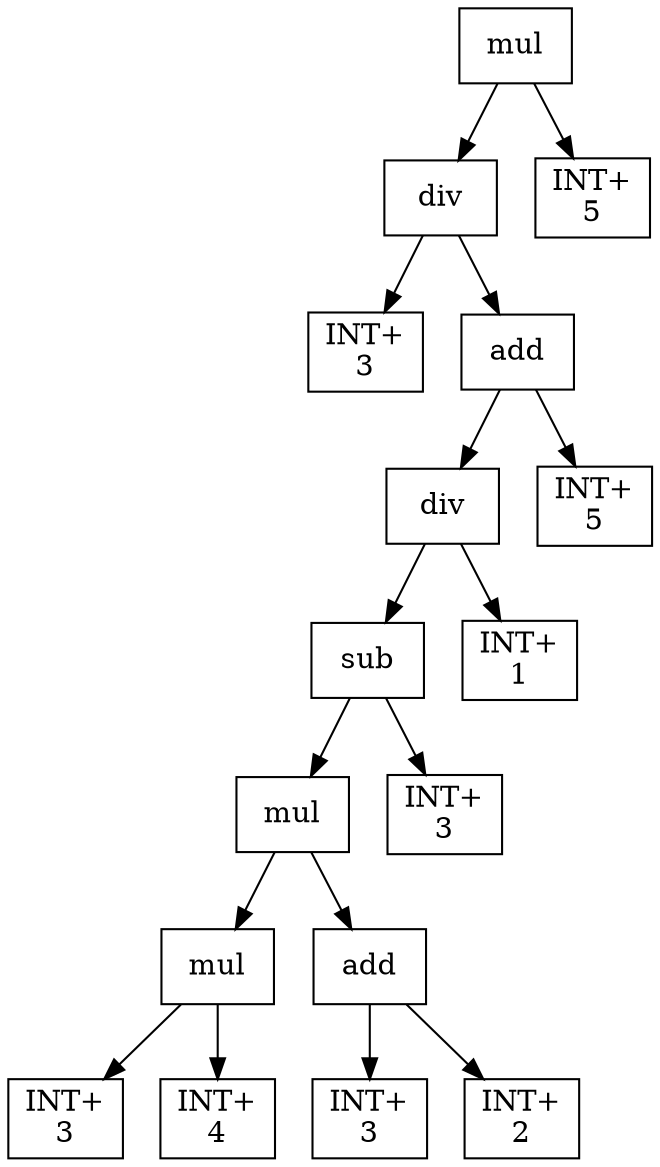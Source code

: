 digraph expr {
  node [shape=box];
  n1 [label="mul"];
  n2 [label="div"];
  n3 [label="INT+\n3"];
  n4 [label="add"];
  n5 [label="div"];
  n6 [label="sub"];
  n7 [label="mul"];
  n8 [label="mul"];
  n9 [label="INT+\n3"];
  n10 [label="INT+\n4"];
  n8 -> n9;
  n8 -> n10;
  n11 [label="add"];
  n12 [label="INT+\n3"];
  n13 [label="INT+\n2"];
  n11 -> n12;
  n11 -> n13;
  n7 -> n8;
  n7 -> n11;
  n14 [label="INT+\n3"];
  n6 -> n7;
  n6 -> n14;
  n15 [label="INT+\n1"];
  n5 -> n6;
  n5 -> n15;
  n16 [label="INT+\n5"];
  n4 -> n5;
  n4 -> n16;
  n2 -> n3;
  n2 -> n4;
  n17 [label="INT+\n5"];
  n1 -> n2;
  n1 -> n17;
}